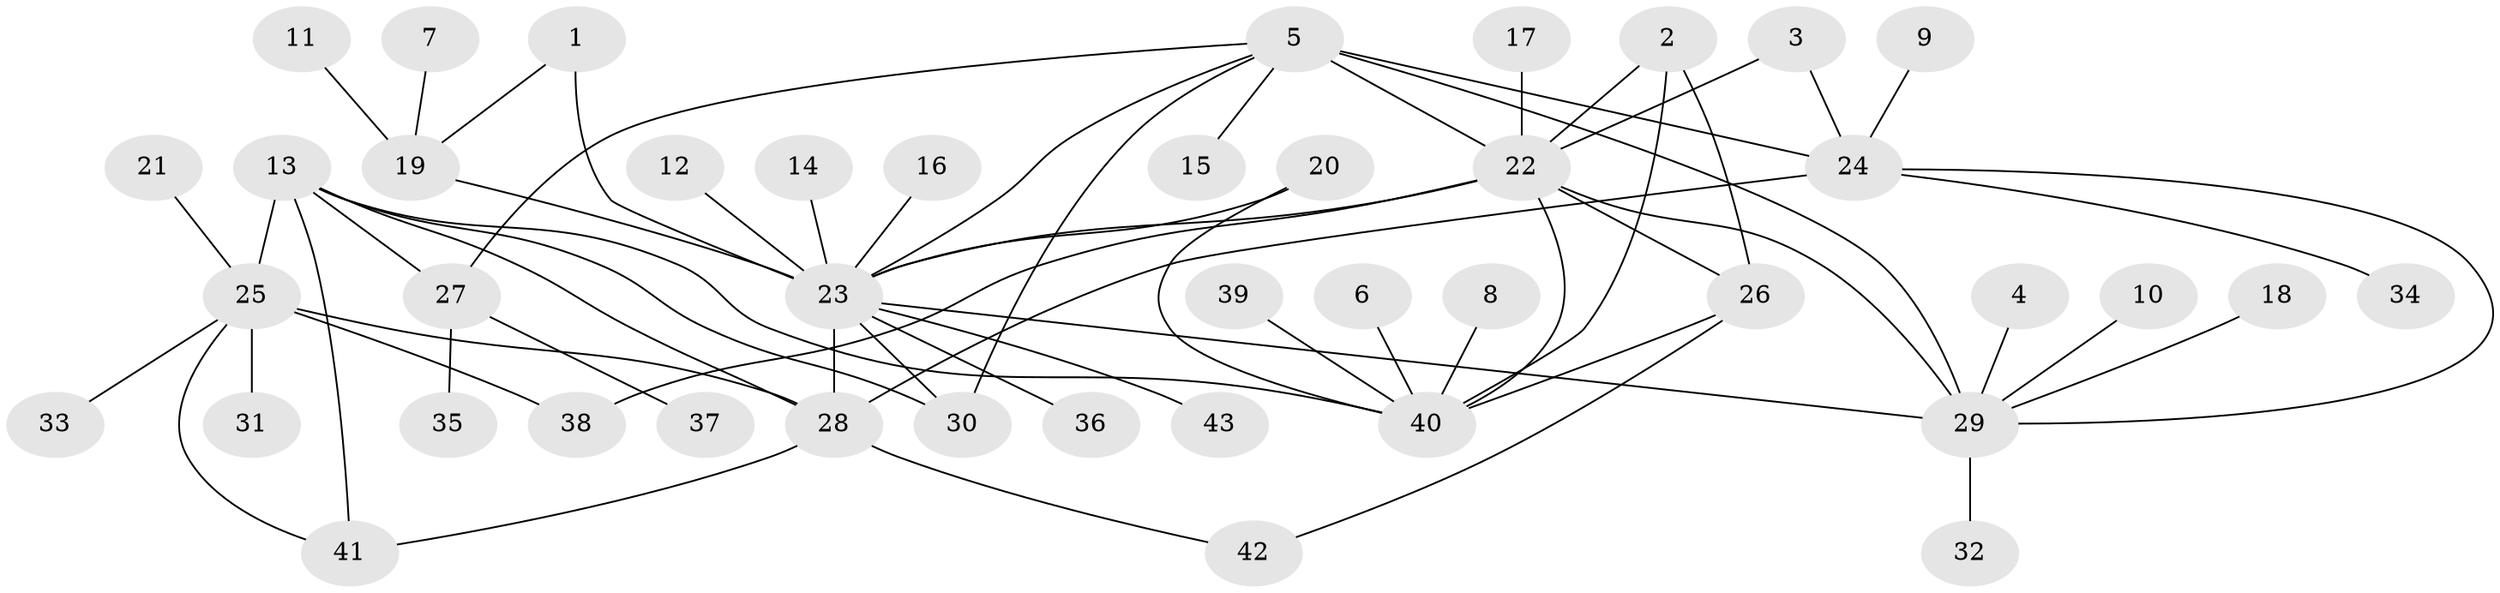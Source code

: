 // original degree distribution, {3: 0.09302325581395349, 4: 0.023255813953488372, 6: 0.011627906976744186, 8: 0.011627906976744186, 11: 0.023255813953488372, 9: 0.03488372093023256, 5: 0.03488372093023256, 10: 0.023255813953488372, 7: 0.03488372093023256, 2: 0.16279069767441862, 1: 0.5465116279069767}
// Generated by graph-tools (version 1.1) at 2025/26/03/09/25 03:26:34]
// undirected, 43 vertices, 62 edges
graph export_dot {
graph [start="1"]
  node [color=gray90,style=filled];
  1;
  2;
  3;
  4;
  5;
  6;
  7;
  8;
  9;
  10;
  11;
  12;
  13;
  14;
  15;
  16;
  17;
  18;
  19;
  20;
  21;
  22;
  23;
  24;
  25;
  26;
  27;
  28;
  29;
  30;
  31;
  32;
  33;
  34;
  35;
  36;
  37;
  38;
  39;
  40;
  41;
  42;
  43;
  1 -- 19 [weight=1.0];
  1 -- 23 [weight=2.0];
  2 -- 22 [weight=1.0];
  2 -- 26 [weight=1.0];
  2 -- 40 [weight=1.0];
  3 -- 22 [weight=1.0];
  3 -- 24 [weight=1.0];
  4 -- 29 [weight=1.0];
  5 -- 15 [weight=1.0];
  5 -- 22 [weight=2.0];
  5 -- 23 [weight=1.0];
  5 -- 24 [weight=2.0];
  5 -- 27 [weight=1.0];
  5 -- 29 [weight=2.0];
  5 -- 30 [weight=3.0];
  6 -- 40 [weight=1.0];
  7 -- 19 [weight=1.0];
  8 -- 40 [weight=1.0];
  9 -- 24 [weight=1.0];
  10 -- 29 [weight=1.0];
  11 -- 19 [weight=1.0];
  12 -- 23 [weight=1.0];
  13 -- 25 [weight=1.0];
  13 -- 27 [weight=1.0];
  13 -- 28 [weight=1.0];
  13 -- 30 [weight=1.0];
  13 -- 40 [weight=1.0];
  13 -- 41 [weight=1.0];
  14 -- 23 [weight=1.0];
  16 -- 23 [weight=1.0];
  17 -- 22 [weight=1.0];
  18 -- 29 [weight=1.0];
  19 -- 23 [weight=2.0];
  20 -- 23 [weight=1.0];
  20 -- 40 [weight=1.0];
  21 -- 25 [weight=1.0];
  22 -- 23 [weight=1.0];
  22 -- 26 [weight=1.0];
  22 -- 29 [weight=1.0];
  22 -- 38 [weight=1.0];
  22 -- 40 [weight=1.0];
  23 -- 28 [weight=1.0];
  23 -- 29 [weight=1.0];
  23 -- 30 [weight=1.0];
  23 -- 36 [weight=1.0];
  23 -- 43 [weight=1.0];
  24 -- 28 [weight=1.0];
  24 -- 29 [weight=1.0];
  24 -- 34 [weight=1.0];
  25 -- 28 [weight=1.0];
  25 -- 31 [weight=1.0];
  25 -- 33 [weight=1.0];
  25 -- 38 [weight=1.0];
  25 -- 41 [weight=1.0];
  26 -- 40 [weight=1.0];
  26 -- 42 [weight=1.0];
  27 -- 35 [weight=1.0];
  27 -- 37 [weight=1.0];
  28 -- 41 [weight=1.0];
  28 -- 42 [weight=1.0];
  29 -- 32 [weight=1.0];
  39 -- 40 [weight=1.0];
}

